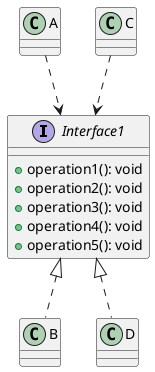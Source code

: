@startuml
'https://plantuml.com/class-diagram


interface Interface1 {
 + operation1(): void
 + operation2(): void
 + operation3(): void
 + operation4(): void
 + operation5(): void
}

class A {
}

class B implements Interface1 {
}

class C {
}

class D implements Interface1 {
}

A ..> Interface1
C ..> Interface1

@enduml
